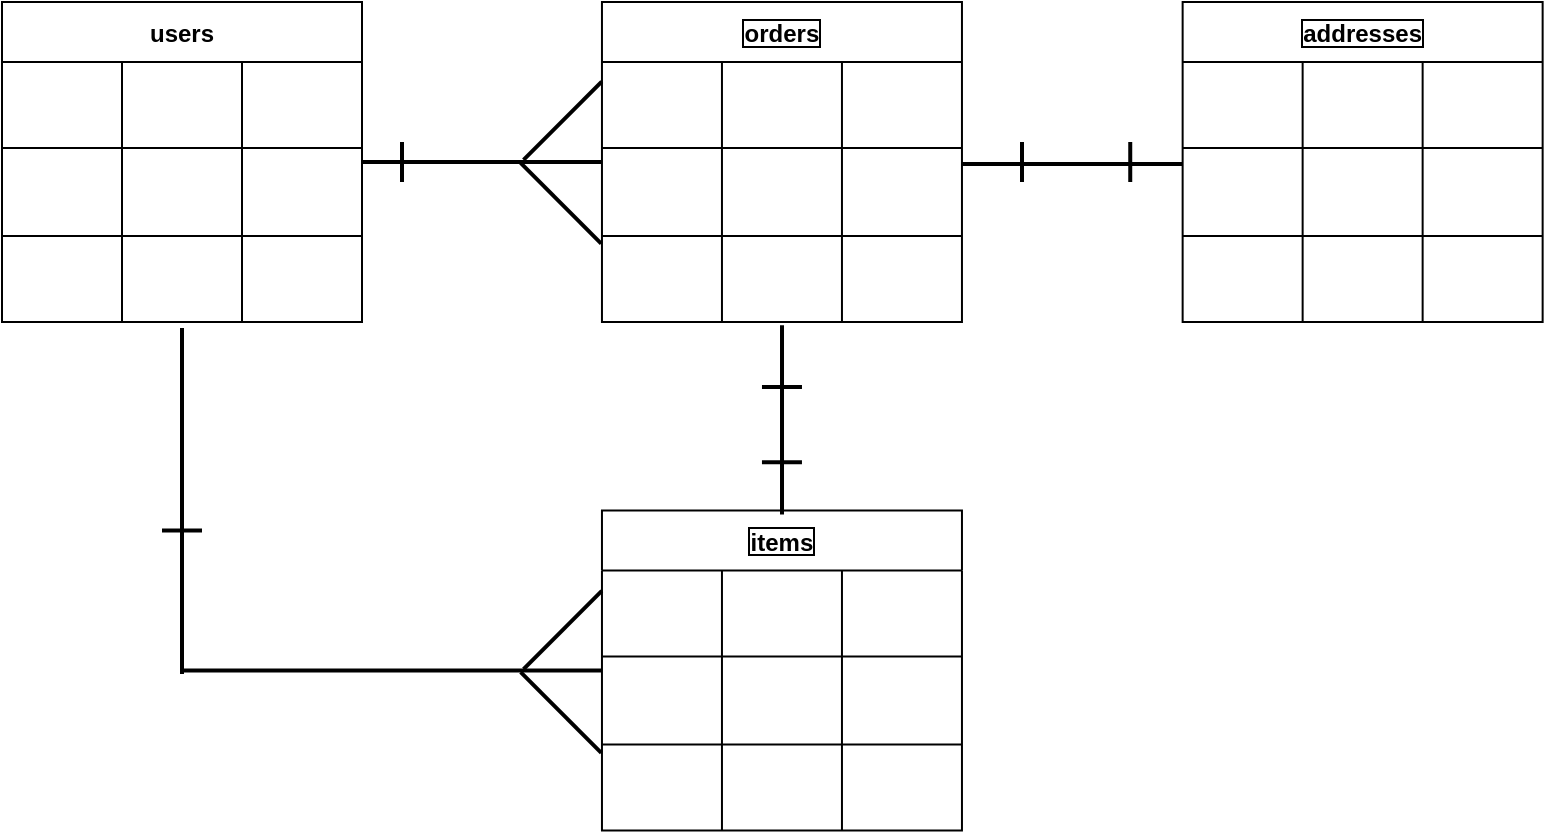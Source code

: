<mxfile>
    <diagram id="197Njg8V5S3Fi7678gkB" name="ページ1">
        <mxGraphModel dx="805" dy="628" grid="1" gridSize="10" guides="1" tooltips="1" connect="1" arrows="1" fold="1" page="1" pageScale="1" pageWidth="827" pageHeight="1169" math="0" shadow="0">
            <root>
                <mxCell id="0"/>
                <mxCell id="1" parent="0"/>
                <mxCell id="2" value="users" style="shape=table;startSize=30;container=1;collapsible=0;childLayout=tableLayout;fontStyle=1;align=center;pointerEvents=1;" parent="1" vertex="1">
                    <mxGeometry y="277" width="180" height="160" as="geometry"/>
                </mxCell>
                <mxCell id="3" value="" style="shape=partialRectangle;html=1;whiteSpace=wrap;collapsible=0;dropTarget=0;pointerEvents=0;fillColor=none;top=0;left=0;bottom=0;right=0;points=[[0,0.5],[1,0.5]];portConstraint=eastwest;" parent="2" vertex="1">
                    <mxGeometry y="30" width="180" height="43" as="geometry"/>
                </mxCell>
                <mxCell id="4" value="" style="shape=partialRectangle;html=1;whiteSpace=wrap;connectable=0;fillColor=none;top=0;left=0;bottom=0;right=0;overflow=hidden;pointerEvents=1;" parent="3" vertex="1">
                    <mxGeometry width="60" height="43" as="geometry"/>
                </mxCell>
                <mxCell id="5" value="" style="shape=partialRectangle;html=1;whiteSpace=wrap;connectable=0;fillColor=none;top=0;left=0;bottom=0;right=0;overflow=hidden;pointerEvents=1;" parent="3" vertex="1">
                    <mxGeometry x="60" width="60" height="43" as="geometry"/>
                </mxCell>
                <mxCell id="6" value="" style="shape=partialRectangle;html=1;whiteSpace=wrap;connectable=0;fillColor=none;top=0;left=0;bottom=0;right=0;overflow=hidden;pointerEvents=1;" parent="3" vertex="1">
                    <mxGeometry x="120" width="60" height="43" as="geometry"/>
                </mxCell>
                <mxCell id="7" value="" style="shape=partialRectangle;html=1;whiteSpace=wrap;collapsible=0;dropTarget=0;pointerEvents=0;fillColor=none;top=0;left=0;bottom=0;right=0;points=[[0,0.5],[1,0.5]];portConstraint=eastwest;" parent="2" vertex="1">
                    <mxGeometry y="73" width="180" height="44" as="geometry"/>
                </mxCell>
                <mxCell id="8" value="" style="shape=partialRectangle;html=1;whiteSpace=wrap;connectable=0;fillColor=none;top=0;left=0;bottom=0;right=0;overflow=hidden;pointerEvents=1;" parent="7" vertex="1">
                    <mxGeometry width="60" height="44" as="geometry"/>
                </mxCell>
                <mxCell id="9" value="" style="shape=partialRectangle;html=1;whiteSpace=wrap;connectable=0;fillColor=none;top=0;left=0;bottom=0;right=0;overflow=hidden;pointerEvents=1;" parent="7" vertex="1">
                    <mxGeometry x="60" width="60" height="44" as="geometry"/>
                </mxCell>
                <mxCell id="10" value="" style="shape=partialRectangle;html=1;whiteSpace=wrap;connectable=0;fillColor=none;top=0;left=0;bottom=0;right=0;overflow=hidden;pointerEvents=1;" parent="7" vertex="1">
                    <mxGeometry x="120" width="60" height="44" as="geometry"/>
                </mxCell>
                <mxCell id="11" value="" style="shape=partialRectangle;html=1;whiteSpace=wrap;collapsible=0;dropTarget=0;pointerEvents=0;fillColor=none;top=0;left=0;bottom=0;right=0;points=[[0,0.5],[1,0.5]];portConstraint=eastwest;" parent="2" vertex="1">
                    <mxGeometry y="117" width="180" height="43" as="geometry"/>
                </mxCell>
                <mxCell id="12" value="" style="shape=partialRectangle;html=1;whiteSpace=wrap;connectable=0;fillColor=none;top=0;left=0;bottom=0;right=0;overflow=hidden;pointerEvents=1;" parent="11" vertex="1">
                    <mxGeometry width="60" height="43" as="geometry"/>
                </mxCell>
                <mxCell id="13" value="" style="shape=partialRectangle;html=1;whiteSpace=wrap;connectable=0;fillColor=none;top=0;left=0;bottom=0;right=0;overflow=hidden;pointerEvents=1;" parent="11" vertex="1">
                    <mxGeometry x="60" width="60" height="43" as="geometry"/>
                </mxCell>
                <mxCell id="14" value="" style="shape=partialRectangle;html=1;whiteSpace=wrap;connectable=0;fillColor=none;top=0;left=0;bottom=0;right=0;overflow=hidden;pointerEvents=1;" parent="11" vertex="1">
                    <mxGeometry x="120" width="60" height="43" as="geometry"/>
                </mxCell>
                <mxCell id="15" value="" style="line;strokeWidth=2;html=1;" parent="1" vertex="1">
                    <mxGeometry x="180" y="352" width="120" height="10" as="geometry"/>
                </mxCell>
                <mxCell id="20" value="items" style="shape=table;startSize=30;container=1;collapsible=0;childLayout=tableLayout;fontStyle=1;align=center;pointerEvents=1;labelBorderColor=#000000;" parent="1" vertex="1">
                    <mxGeometry x="299.98" y="531.25" width="180" height="160" as="geometry"/>
                </mxCell>
                <mxCell id="21" value="" style="shape=partialRectangle;html=1;whiteSpace=wrap;collapsible=0;dropTarget=0;pointerEvents=0;fillColor=none;top=0;left=0;bottom=0;right=0;points=[[0,0.5],[1,0.5]];portConstraint=eastwest;" parent="20" vertex="1">
                    <mxGeometry y="30" width="180" height="43" as="geometry"/>
                </mxCell>
                <mxCell id="22" value="" style="shape=partialRectangle;html=1;whiteSpace=wrap;connectable=0;fillColor=none;top=0;left=0;bottom=0;right=0;overflow=hidden;pointerEvents=1;" parent="21" vertex="1">
                    <mxGeometry width="60" height="43" as="geometry"/>
                </mxCell>
                <mxCell id="23" value="" style="shape=partialRectangle;html=1;whiteSpace=wrap;connectable=0;fillColor=none;top=0;left=0;bottom=0;right=0;overflow=hidden;pointerEvents=1;" parent="21" vertex="1">
                    <mxGeometry x="60" width="60" height="43" as="geometry"/>
                </mxCell>
                <mxCell id="24" value="" style="shape=partialRectangle;html=1;whiteSpace=wrap;connectable=0;fillColor=none;top=0;left=0;bottom=0;right=0;overflow=hidden;pointerEvents=1;" parent="21" vertex="1">
                    <mxGeometry x="120" width="60" height="43" as="geometry"/>
                </mxCell>
                <mxCell id="25" value="" style="shape=partialRectangle;html=1;whiteSpace=wrap;collapsible=0;dropTarget=0;pointerEvents=0;fillColor=none;top=0;left=0;bottom=0;right=0;points=[[0,0.5],[1,0.5]];portConstraint=eastwest;" parent="20" vertex="1">
                    <mxGeometry y="73" width="180" height="44" as="geometry"/>
                </mxCell>
                <mxCell id="26" value="" style="shape=partialRectangle;html=1;whiteSpace=wrap;connectable=0;fillColor=none;top=0;left=0;bottom=0;right=0;overflow=hidden;pointerEvents=1;" parent="25" vertex="1">
                    <mxGeometry width="60" height="44" as="geometry"/>
                </mxCell>
                <mxCell id="27" value="" style="shape=partialRectangle;html=1;whiteSpace=wrap;connectable=0;fillColor=none;top=0;left=0;bottom=0;right=0;overflow=hidden;pointerEvents=1;" parent="25" vertex="1">
                    <mxGeometry x="60" width="60" height="44" as="geometry"/>
                </mxCell>
                <mxCell id="28" value="" style="shape=partialRectangle;html=1;whiteSpace=wrap;connectable=0;fillColor=none;top=0;left=0;bottom=0;right=0;overflow=hidden;pointerEvents=1;" parent="25" vertex="1">
                    <mxGeometry x="120" width="60" height="44" as="geometry"/>
                </mxCell>
                <mxCell id="29" value="" style="shape=partialRectangle;html=1;whiteSpace=wrap;collapsible=0;dropTarget=0;pointerEvents=0;fillColor=none;top=0;left=0;bottom=0;right=0;points=[[0,0.5],[1,0.5]];portConstraint=eastwest;" parent="20" vertex="1">
                    <mxGeometry y="117" width="180" height="43" as="geometry"/>
                </mxCell>
                <mxCell id="30" value="" style="shape=partialRectangle;html=1;whiteSpace=wrap;connectable=0;fillColor=none;top=0;left=0;bottom=0;right=0;overflow=hidden;pointerEvents=1;" parent="29" vertex="1">
                    <mxGeometry width="60" height="43" as="geometry"/>
                </mxCell>
                <mxCell id="31" value="" style="shape=partialRectangle;html=1;whiteSpace=wrap;connectable=0;fillColor=none;top=0;left=0;bottom=0;right=0;overflow=hidden;pointerEvents=1;" parent="29" vertex="1">
                    <mxGeometry x="60" width="60" height="43" as="geometry"/>
                </mxCell>
                <mxCell id="32" value="" style="shape=partialRectangle;html=1;whiteSpace=wrap;connectable=0;fillColor=none;top=0;left=0;bottom=0;right=0;overflow=hidden;pointerEvents=1;" parent="29" vertex="1">
                    <mxGeometry x="120" width="60" height="43" as="geometry"/>
                </mxCell>
                <mxCell id="53" value="orders" style="shape=table;startSize=30;container=1;collapsible=0;childLayout=tableLayout;fontStyle=1;align=center;pointerEvents=1;labelBorderColor=#000000;" parent="1" vertex="1">
                    <mxGeometry x="299.98" y="277" width="180" height="160" as="geometry"/>
                </mxCell>
                <mxCell id="54" value="" style="shape=partialRectangle;html=1;whiteSpace=wrap;collapsible=0;dropTarget=0;pointerEvents=0;fillColor=none;top=0;left=0;bottom=0;right=0;points=[[0,0.5],[1,0.5]];portConstraint=eastwest;" parent="53" vertex="1">
                    <mxGeometry y="30" width="180" height="43" as="geometry"/>
                </mxCell>
                <mxCell id="55" value="" style="shape=partialRectangle;html=1;whiteSpace=wrap;connectable=0;fillColor=none;top=0;left=0;bottom=0;right=0;overflow=hidden;pointerEvents=1;" parent="54" vertex="1">
                    <mxGeometry width="60" height="43" as="geometry"/>
                </mxCell>
                <mxCell id="56" value="" style="shape=partialRectangle;html=1;whiteSpace=wrap;connectable=0;fillColor=none;top=0;left=0;bottom=0;right=0;overflow=hidden;pointerEvents=1;" parent="54" vertex="1">
                    <mxGeometry x="60" width="60" height="43" as="geometry"/>
                </mxCell>
                <mxCell id="57" value="" style="shape=partialRectangle;html=1;whiteSpace=wrap;connectable=0;fillColor=none;top=0;left=0;bottom=0;right=0;overflow=hidden;pointerEvents=1;" parent="54" vertex="1">
                    <mxGeometry x="120" width="60" height="43" as="geometry"/>
                </mxCell>
                <mxCell id="58" value="" style="shape=partialRectangle;html=1;whiteSpace=wrap;collapsible=0;dropTarget=0;pointerEvents=0;fillColor=none;top=0;left=0;bottom=0;right=0;points=[[0,0.5],[1,0.5]];portConstraint=eastwest;" parent="53" vertex="1">
                    <mxGeometry y="73" width="180" height="44" as="geometry"/>
                </mxCell>
                <mxCell id="59" value="" style="shape=partialRectangle;html=1;whiteSpace=wrap;connectable=0;fillColor=none;top=0;left=0;bottom=0;right=0;overflow=hidden;pointerEvents=1;" parent="58" vertex="1">
                    <mxGeometry width="60" height="44" as="geometry"/>
                </mxCell>
                <mxCell id="60" value="" style="shape=partialRectangle;html=1;whiteSpace=wrap;connectable=0;fillColor=none;top=0;left=0;bottom=0;right=0;overflow=hidden;pointerEvents=1;" parent="58" vertex="1">
                    <mxGeometry x="60" width="60" height="44" as="geometry"/>
                </mxCell>
                <mxCell id="61" value="" style="shape=partialRectangle;html=1;whiteSpace=wrap;connectable=0;fillColor=none;top=0;left=0;bottom=0;right=0;overflow=hidden;pointerEvents=1;" parent="58" vertex="1">
                    <mxGeometry x="120" width="60" height="44" as="geometry"/>
                </mxCell>
                <mxCell id="62" value="" style="shape=partialRectangle;html=1;whiteSpace=wrap;collapsible=0;dropTarget=0;pointerEvents=0;fillColor=none;top=0;left=0;bottom=0;right=0;points=[[0,0.5],[1,0.5]];portConstraint=eastwest;" parent="53" vertex="1">
                    <mxGeometry y="117" width="180" height="43" as="geometry"/>
                </mxCell>
                <mxCell id="63" value="" style="shape=partialRectangle;html=1;whiteSpace=wrap;connectable=0;fillColor=none;top=0;left=0;bottom=0;right=0;overflow=hidden;pointerEvents=1;" parent="62" vertex="1">
                    <mxGeometry width="60" height="43" as="geometry"/>
                </mxCell>
                <mxCell id="64" value="" style="shape=partialRectangle;html=1;whiteSpace=wrap;connectable=0;fillColor=none;top=0;left=0;bottom=0;right=0;overflow=hidden;pointerEvents=1;" parent="62" vertex="1">
                    <mxGeometry x="60" width="60" height="43" as="geometry"/>
                </mxCell>
                <mxCell id="65" value="" style="shape=partialRectangle;html=1;whiteSpace=wrap;connectable=0;fillColor=none;top=0;left=0;bottom=0;right=0;overflow=hidden;pointerEvents=1;" parent="62" vertex="1">
                    <mxGeometry x="120" width="60" height="43" as="geometry"/>
                </mxCell>
                <mxCell id="75" value="" style="line;strokeWidth=2;html=1;pointerEvents=1;startSize=30;rotation=90;" parent="1" vertex="1">
                    <mxGeometry x="190" y="352" width="20" height="10" as="geometry"/>
                </mxCell>
                <mxCell id="76" value="" style="line;strokeWidth=2;html=1;pointerEvents=1;startSize=30;rotation=-180;" parent="1" vertex="1">
                    <mxGeometry x="379.98" y="502.13" width="20" height="10" as="geometry"/>
                </mxCell>
                <mxCell id="77" value="" style="line;strokeWidth=2;html=1;pointerEvents=1;startSize=30;rotation=90;" parent="1" vertex="1">
                    <mxGeometry x="342.73" y="480.96" width="94.55" height="10" as="geometry"/>
                </mxCell>
                <mxCell id="79" value="" style="line;strokeWidth=2;html=1;pointerEvents=1;startSize=30;rotation=-180;" parent="1" vertex="1">
                    <mxGeometry x="379.99" y="464.51" width="20" height="10" as="geometry"/>
                </mxCell>
                <mxCell id="95" value="" style="line;strokeWidth=2;html=1;" parent="1" vertex="1">
                    <mxGeometry x="90" y="606.25" width="209.98" height="10" as="geometry"/>
                </mxCell>
                <mxCell id="96" value="" style="line;strokeWidth=2;html=1;pointerEvents=1;startSize=30;rotation=90;direction=south;" parent="1" vertex="1">
                    <mxGeometry x="85" y="531.25" width="10" height="20" as="geometry"/>
                </mxCell>
                <mxCell id="97" value="" style="line;strokeWidth=2;html=1;pointerEvents=1;startSize=30;rotation=45;" parent="1" vertex="1">
                    <mxGeometry x="250.98" y="627.25" width="57" height="10" as="geometry"/>
                </mxCell>
                <mxCell id="98" value="" style="line;strokeWidth=2;html=1;pointerEvents=1;startSize=30;rotation=-225;" parent="1" vertex="1">
                    <mxGeometry x="252.68" y="586" width="55.32" height="10" as="geometry"/>
                </mxCell>
                <mxCell id="100" value="" style="line;strokeWidth=2;direction=south;html=1;" parent="1" vertex="1">
                    <mxGeometry x="85" y="440" width="10" height="173" as="geometry"/>
                </mxCell>
                <mxCell id="118" value="addresses" style="shape=table;startSize=30;container=1;collapsible=0;childLayout=tableLayout;fontStyle=1;align=center;pointerEvents=1;labelBorderColor=#000000;" parent="1" vertex="1">
                    <mxGeometry x="590.32" y="277" width="180" height="160" as="geometry"/>
                </mxCell>
                <mxCell id="119" value="" style="shape=partialRectangle;html=1;whiteSpace=wrap;collapsible=0;dropTarget=0;pointerEvents=0;fillColor=none;top=0;left=0;bottom=0;right=0;points=[[0,0.5],[1,0.5]];portConstraint=eastwest;" parent="118" vertex="1">
                    <mxGeometry y="30" width="180" height="43" as="geometry"/>
                </mxCell>
                <mxCell id="120" value="" style="shape=partialRectangle;html=1;whiteSpace=wrap;connectable=0;fillColor=none;top=0;left=0;bottom=0;right=0;overflow=hidden;pointerEvents=1;" parent="119" vertex="1">
                    <mxGeometry width="60" height="43" as="geometry"/>
                </mxCell>
                <mxCell id="121" value="" style="shape=partialRectangle;html=1;whiteSpace=wrap;connectable=0;fillColor=none;top=0;left=0;bottom=0;right=0;overflow=hidden;pointerEvents=1;" parent="119" vertex="1">
                    <mxGeometry x="60" width="60" height="43" as="geometry"/>
                </mxCell>
                <mxCell id="122" value="" style="shape=partialRectangle;html=1;whiteSpace=wrap;connectable=0;fillColor=none;top=0;left=0;bottom=0;right=0;overflow=hidden;pointerEvents=1;" parent="119" vertex="1">
                    <mxGeometry x="120" width="60" height="43" as="geometry"/>
                </mxCell>
                <mxCell id="123" value="" style="shape=partialRectangle;html=1;whiteSpace=wrap;collapsible=0;dropTarget=0;pointerEvents=0;fillColor=none;top=0;left=0;bottom=0;right=0;points=[[0,0.5],[1,0.5]];portConstraint=eastwest;" parent="118" vertex="1">
                    <mxGeometry y="73" width="180" height="44" as="geometry"/>
                </mxCell>
                <mxCell id="124" value="" style="shape=partialRectangle;html=1;whiteSpace=wrap;connectable=0;fillColor=none;top=0;left=0;bottom=0;right=0;overflow=hidden;pointerEvents=1;" parent="123" vertex="1">
                    <mxGeometry width="60" height="44" as="geometry"/>
                </mxCell>
                <mxCell id="125" value="" style="shape=partialRectangle;html=1;whiteSpace=wrap;connectable=0;fillColor=none;top=0;left=0;bottom=0;right=0;overflow=hidden;pointerEvents=1;" parent="123" vertex="1">
                    <mxGeometry x="60" width="60" height="44" as="geometry"/>
                </mxCell>
                <mxCell id="126" value="" style="shape=partialRectangle;html=1;whiteSpace=wrap;connectable=0;fillColor=none;top=0;left=0;bottom=0;right=0;overflow=hidden;pointerEvents=1;" parent="123" vertex="1">
                    <mxGeometry x="120" width="60" height="44" as="geometry"/>
                </mxCell>
                <mxCell id="127" value="" style="shape=partialRectangle;html=1;whiteSpace=wrap;collapsible=0;dropTarget=0;pointerEvents=0;fillColor=none;top=0;left=0;bottom=0;right=0;points=[[0,0.5],[1,0.5]];portConstraint=eastwest;" parent="118" vertex="1">
                    <mxGeometry y="117" width="180" height="43" as="geometry"/>
                </mxCell>
                <mxCell id="128" value="" style="shape=partialRectangle;html=1;whiteSpace=wrap;connectable=0;fillColor=none;top=0;left=0;bottom=0;right=0;overflow=hidden;pointerEvents=1;" parent="127" vertex="1">
                    <mxGeometry width="60" height="43" as="geometry"/>
                </mxCell>
                <mxCell id="129" value="" style="shape=partialRectangle;html=1;whiteSpace=wrap;connectable=0;fillColor=none;top=0;left=0;bottom=0;right=0;overflow=hidden;pointerEvents=1;" parent="127" vertex="1">
                    <mxGeometry x="60" width="60" height="43" as="geometry"/>
                </mxCell>
                <mxCell id="130" value="" style="shape=partialRectangle;html=1;whiteSpace=wrap;connectable=0;fillColor=none;top=0;left=0;bottom=0;right=0;overflow=hidden;pointerEvents=1;" parent="127" vertex="1">
                    <mxGeometry x="120" width="60" height="43" as="geometry"/>
                </mxCell>
                <mxCell id="139" value="" style="line;strokeWidth=2;html=1;" vertex="1" parent="1">
                    <mxGeometry x="479.98" y="353" width="110.02" height="10" as="geometry"/>
                </mxCell>
                <mxCell id="147" value="" style="line;strokeWidth=2;html=1;pointerEvents=1;startSize=30;rotation=90;" vertex="1" parent="1">
                    <mxGeometry x="500" y="352" width="20" height="10" as="geometry"/>
                </mxCell>
                <mxCell id="148" value="" style="line;strokeWidth=2;html=1;pointerEvents=1;startSize=30;rotation=90;" vertex="1" parent="1">
                    <mxGeometry x="554.12" y="352" width="20" height="10" as="geometry"/>
                </mxCell>
                <mxCell id="149" value="" style="line;strokeWidth=2;html=1;pointerEvents=1;startSize=30;rotation=45;" vertex="1" parent="1">
                    <mxGeometry x="250.96" y="372.63" width="57" height="10" as="geometry"/>
                </mxCell>
                <mxCell id="150" value="" style="line;strokeWidth=2;html=1;pointerEvents=1;startSize=30;rotation=-225;" vertex="1" parent="1">
                    <mxGeometry x="252.66" y="331.38" width="55.32" height="10" as="geometry"/>
                </mxCell>
            </root>
        </mxGraphModel>
    </diagram>
</mxfile>